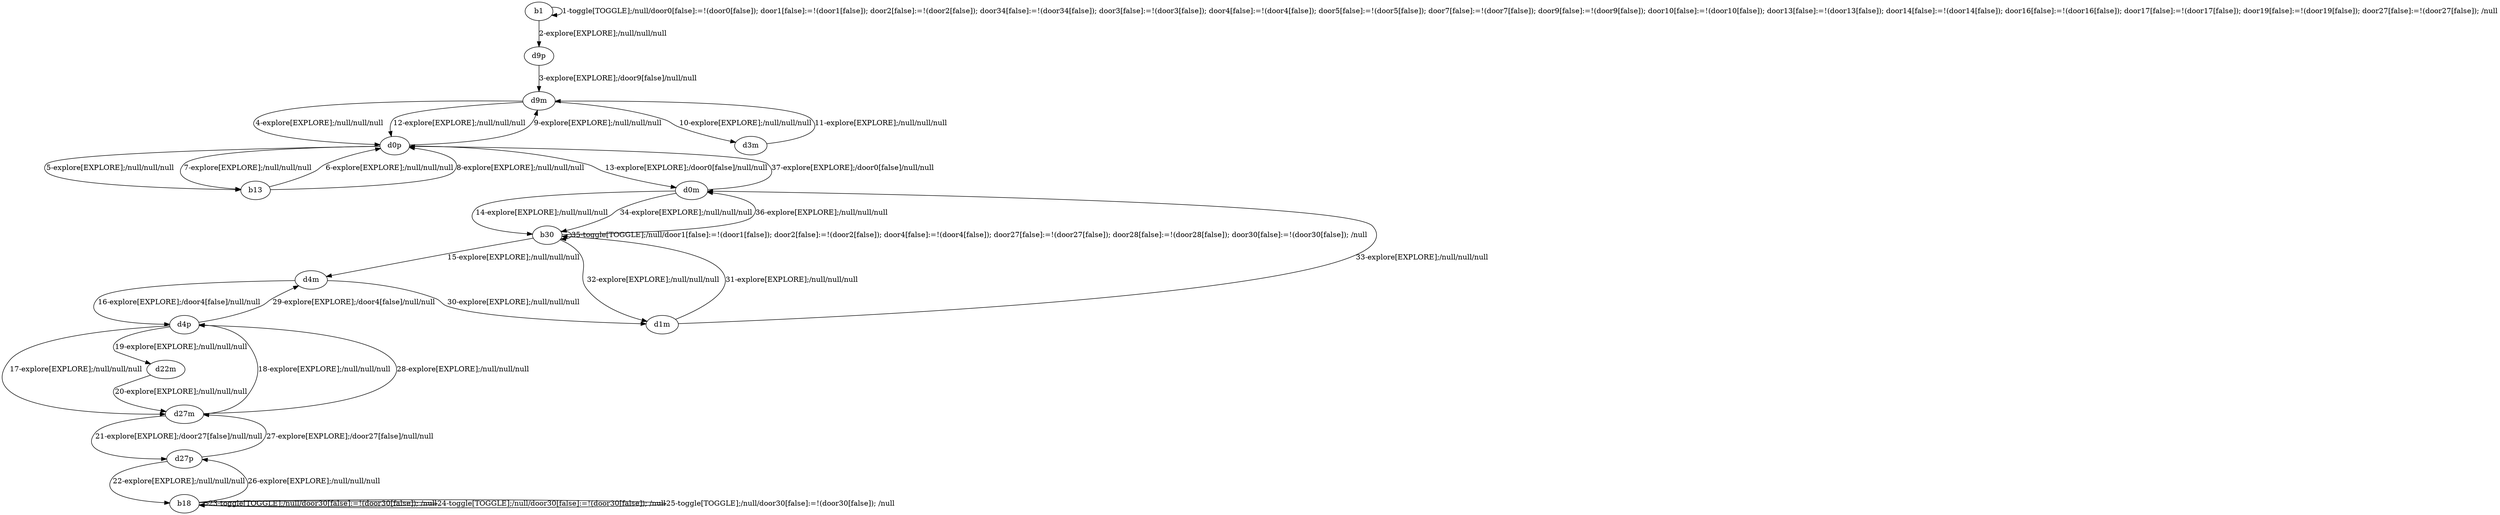 # Total number of goals covered by this test: 1
# d27p --> d27m

digraph g {
"b1" -> "b1" [label = "1-toggle[TOGGLE];/null/door0[false]:=!(door0[false]); door1[false]:=!(door1[false]); door2[false]:=!(door2[false]); door34[false]:=!(door34[false]); door3[false]:=!(door3[false]); door4[false]:=!(door4[false]); door5[false]:=!(door5[false]); door7[false]:=!(door7[false]); door9[false]:=!(door9[false]); door10[false]:=!(door10[false]); door13[false]:=!(door13[false]); door14[false]:=!(door14[false]); door16[false]:=!(door16[false]); door17[false]:=!(door17[false]); door19[false]:=!(door19[false]); door27[false]:=!(door27[false]); /null"];
"b1" -> "d9p" [label = "2-explore[EXPLORE];/null/null/null"];
"d9p" -> "d9m" [label = "3-explore[EXPLORE];/door9[false]/null/null"];
"d9m" -> "d0p" [label = "4-explore[EXPLORE];/null/null/null"];
"d0p" -> "b13" [label = "5-explore[EXPLORE];/null/null/null"];
"b13" -> "d0p" [label = "6-explore[EXPLORE];/null/null/null"];
"d0p" -> "b13" [label = "7-explore[EXPLORE];/null/null/null"];
"b13" -> "d0p" [label = "8-explore[EXPLORE];/null/null/null"];
"d0p" -> "d9m" [label = "9-explore[EXPLORE];/null/null/null"];
"d9m" -> "d3m" [label = "10-explore[EXPLORE];/null/null/null"];
"d3m" -> "d9m" [label = "11-explore[EXPLORE];/null/null/null"];
"d9m" -> "d0p" [label = "12-explore[EXPLORE];/null/null/null"];
"d0p" -> "d0m" [label = "13-explore[EXPLORE];/door0[false]/null/null"];
"d0m" -> "b30" [label = "14-explore[EXPLORE];/null/null/null"];
"b30" -> "d4m" [label = "15-explore[EXPLORE];/null/null/null"];
"d4m" -> "d4p" [label = "16-explore[EXPLORE];/door4[false]/null/null"];
"d4p" -> "d27m" [label = "17-explore[EXPLORE];/null/null/null"];
"d27m" -> "d4p" [label = "18-explore[EXPLORE];/null/null/null"];
"d4p" -> "d22m" [label = "19-explore[EXPLORE];/null/null/null"];
"d22m" -> "d27m" [label = "20-explore[EXPLORE];/null/null/null"];
"d27m" -> "d27p" [label = "21-explore[EXPLORE];/door27[false]/null/null"];
"d27p" -> "b18" [label = "22-explore[EXPLORE];/null/null/null"];
"b18" -> "b18" [label = "23-toggle[TOGGLE];/null/door30[false]:=!(door30[false]); /null"];
"b18" -> "b18" [label = "24-toggle[TOGGLE];/null/door30[false]:=!(door30[false]); /null"];
"b18" -> "b18" [label = "25-toggle[TOGGLE];/null/door30[false]:=!(door30[false]); /null"];
"b18" -> "d27p" [label = "26-explore[EXPLORE];/null/null/null"];
"d27p" -> "d27m" [label = "27-explore[EXPLORE];/door27[false]/null/null"];
"d27m" -> "d4p" [label = "28-explore[EXPLORE];/null/null/null"];
"d4p" -> "d4m" [label = "29-explore[EXPLORE];/door4[false]/null/null"];
"d4m" -> "d1m" [label = "30-explore[EXPLORE];/null/null/null"];
"d1m" -> "b30" [label = "31-explore[EXPLORE];/null/null/null"];
"b30" -> "d1m" [label = "32-explore[EXPLORE];/null/null/null"];
"d1m" -> "d0m" [label = "33-explore[EXPLORE];/null/null/null"];
"d0m" -> "b30" [label = "34-explore[EXPLORE];/null/null/null"];
"b30" -> "b30" [label = "35-toggle[TOGGLE];/null/door1[false]:=!(door1[false]); door2[false]:=!(door2[false]); door4[false]:=!(door4[false]); door27[false]:=!(door27[false]); door28[false]:=!(door28[false]); door30[false]:=!(door30[false]); /null"];
"b30" -> "d0m" [label = "36-explore[EXPLORE];/null/null/null"];
"d0m" -> "d0p" [label = "37-explore[EXPLORE];/door0[false]/null/null"];
}